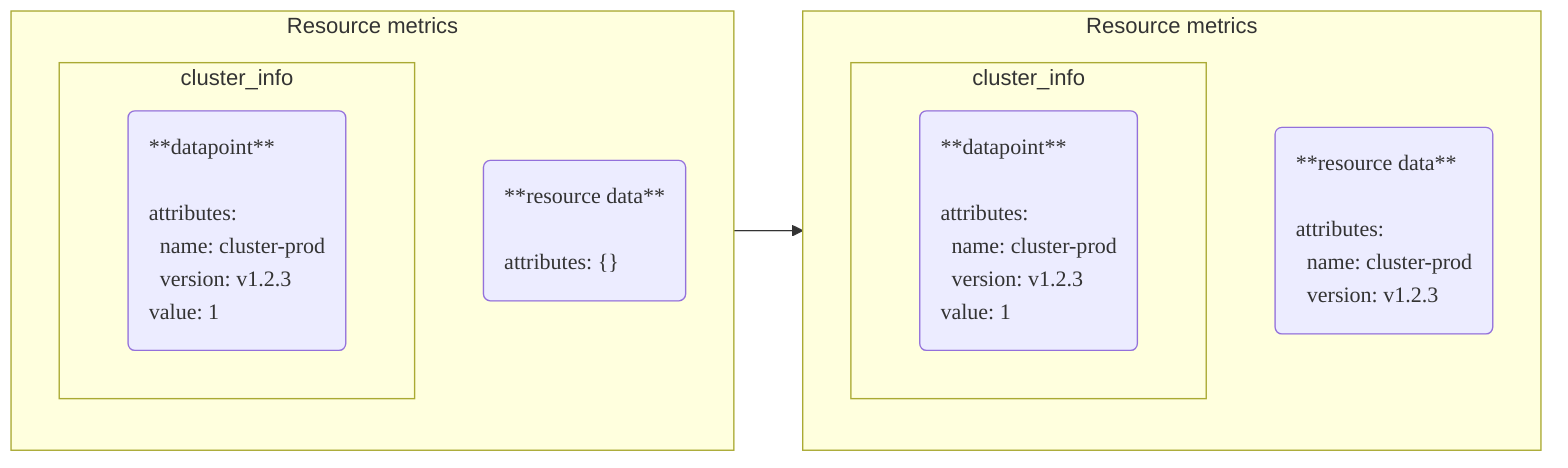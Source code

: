 flowchart LR
    classDef data font-family: Roboto Mono, text-align: left;

    subgraph before ["Resource metrics"]
        subgraph metric0 ["cluster_info"]
        m0-dp0(**datapoint**
            &nbsp;
            attributes:
            &nbsp;&nbsp;name: cluster-prod
            &nbsp;&nbsp;version: v1.2.3
            value: 1
        ):::data
        end
        r0("**resource data**
            &nbsp;
            attributes: {}
        "):::data
    end

    subgraph after ["Resource metrics"]
        subgraph metric1 ["cluster_info"]
        m1-dp0(**datapoint**
            &nbsp;
            attributes:
            &nbsp;&nbsp;name: cluster-prod
            &nbsp;&nbsp;version: v1.2.3
            value: 1
        ):::data
        end
        r1("**resource data**
            &nbsp;
            attributes:
            &nbsp;&nbsp;name: cluster-prod
            &nbsp;&nbsp;version: v1.2.3
        "):::data
    end
    before --> after